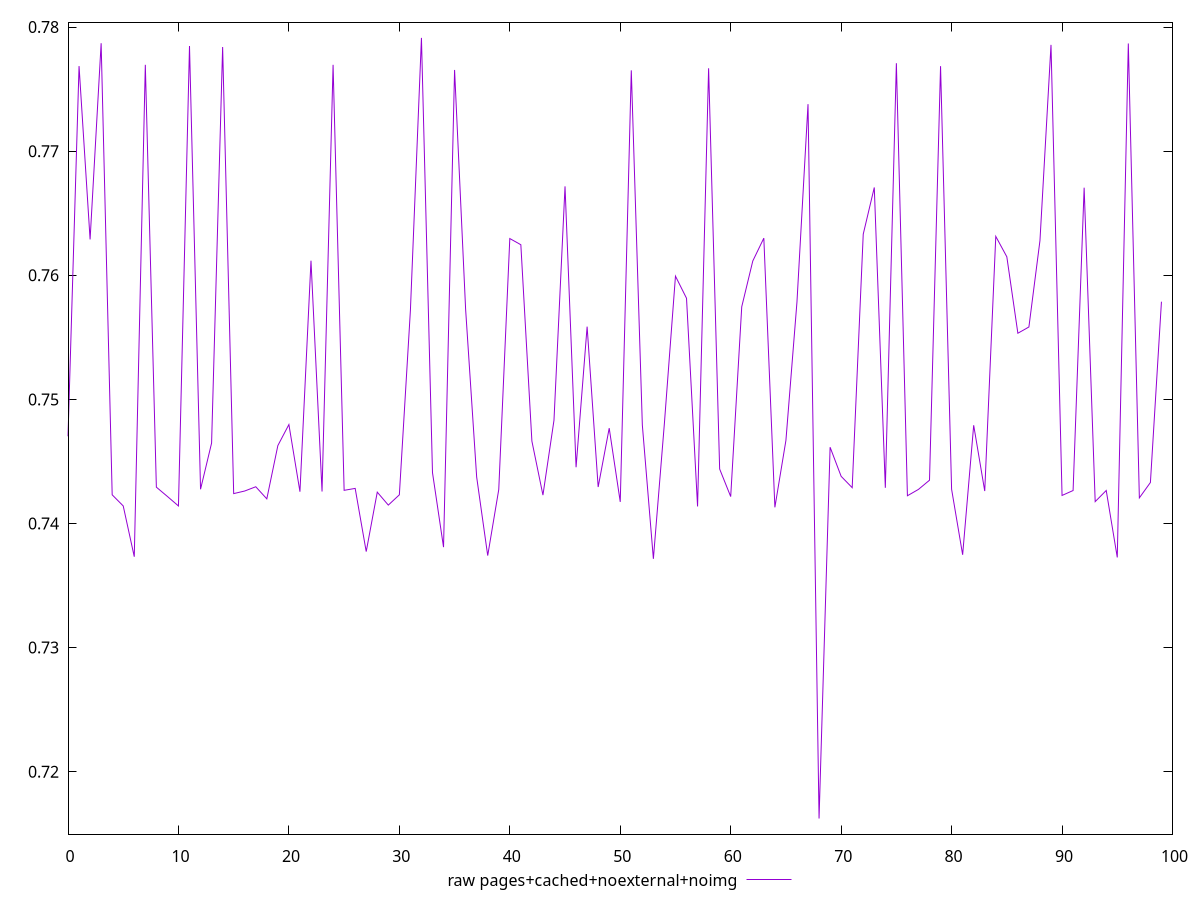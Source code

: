 $_rawPagesCachedNoexternalNoimg <<EOF
0.747027604834135
0.7768569941829364
0.7628883116303459
0.7787019132856986
0.7423114132067349
0.7414144395389354
0.7373225284317089
0.7769624448205881
0.7429287810406683
0.7421785475337955
0.7414138440660519
0.7784746343048559
0.742758490301338
0.7464811142977159
0.7783941067277618
0.7424092959748577
0.7426187077937243
0.7429610302110546
0.7419859948453036
0.7462808476425588
0.7479742589230249
0.7425621232835351
0.7611755186601917
0.742577333770003
0.7769587298750307
0.7426727482319518
0.742827865678288
0.737736721614569
0.7425273470235504
0.7414835937748734
0.7423106760666255
0.7571583131262336
0.7791282319335076
0.7441009195010412
0.7380954545729304
0.7765456398563222
0.7572529975109066
0.7437453545981092
0.7374145946050615
0.7427378407105778
0.7629621315675078
0.7624609509330759
0.746638279284417
0.74228911134283
0.748321037666438
0.7671654879654173
0.7445334832608603
0.7558621109607795
0.7429412051870369
0.7476826961390196
0.7417404398301719
0.7765152287767424
0.7479326407146571
0.7371551063622097
0.74810244687367
0.7599315145029729
0.7581489819096737
0.7413761735182445
0.7766834353280501
0.7443898652673562
0.7421688320128174
0.7574645548190497
0.761153485293286
0.7629939109951428
0.7413022841221203
0.746697937314618
0.7578526178955869
0.7737886557605629
0.7162280112814366
0.7461473088398242
0.7438008278510883
0.7428870140524668
0.7633157029231815
0.7670776493446297
0.7428754788030488
0.7770905608995374
0.7422357927706251
0.7427487402685332
0.7434889914156417
0.7768513663966411
0.742762383719463
0.7374802097558774
0.7479157654382286
0.7426155718198766
0.7631345180656777
0.761491283896806
0.7553321945907088
0.7558370185090577
0.7627920348952714
0.7785683904624878
0.7422607131368677
0.74265712017367
0.7670614854955008
0.7417630372162933
0.742661251614031
0.7372660835193262
0.7786806688982503
0.7420654505364382
0.7433050816229633
0.7578723393149758
EOF
set key outside below
set terminal pngcairo
set output "report_00006_2020-11-02T20-21-41.718Z/performance_score/pages+cached+noexternal+noimg//raw.png"
set yrange [0.7149700068683952:0.780386236346549]
plot $_rawPagesCachedNoexternalNoimg title "raw pages+cached+noexternal+noimg" with line ,